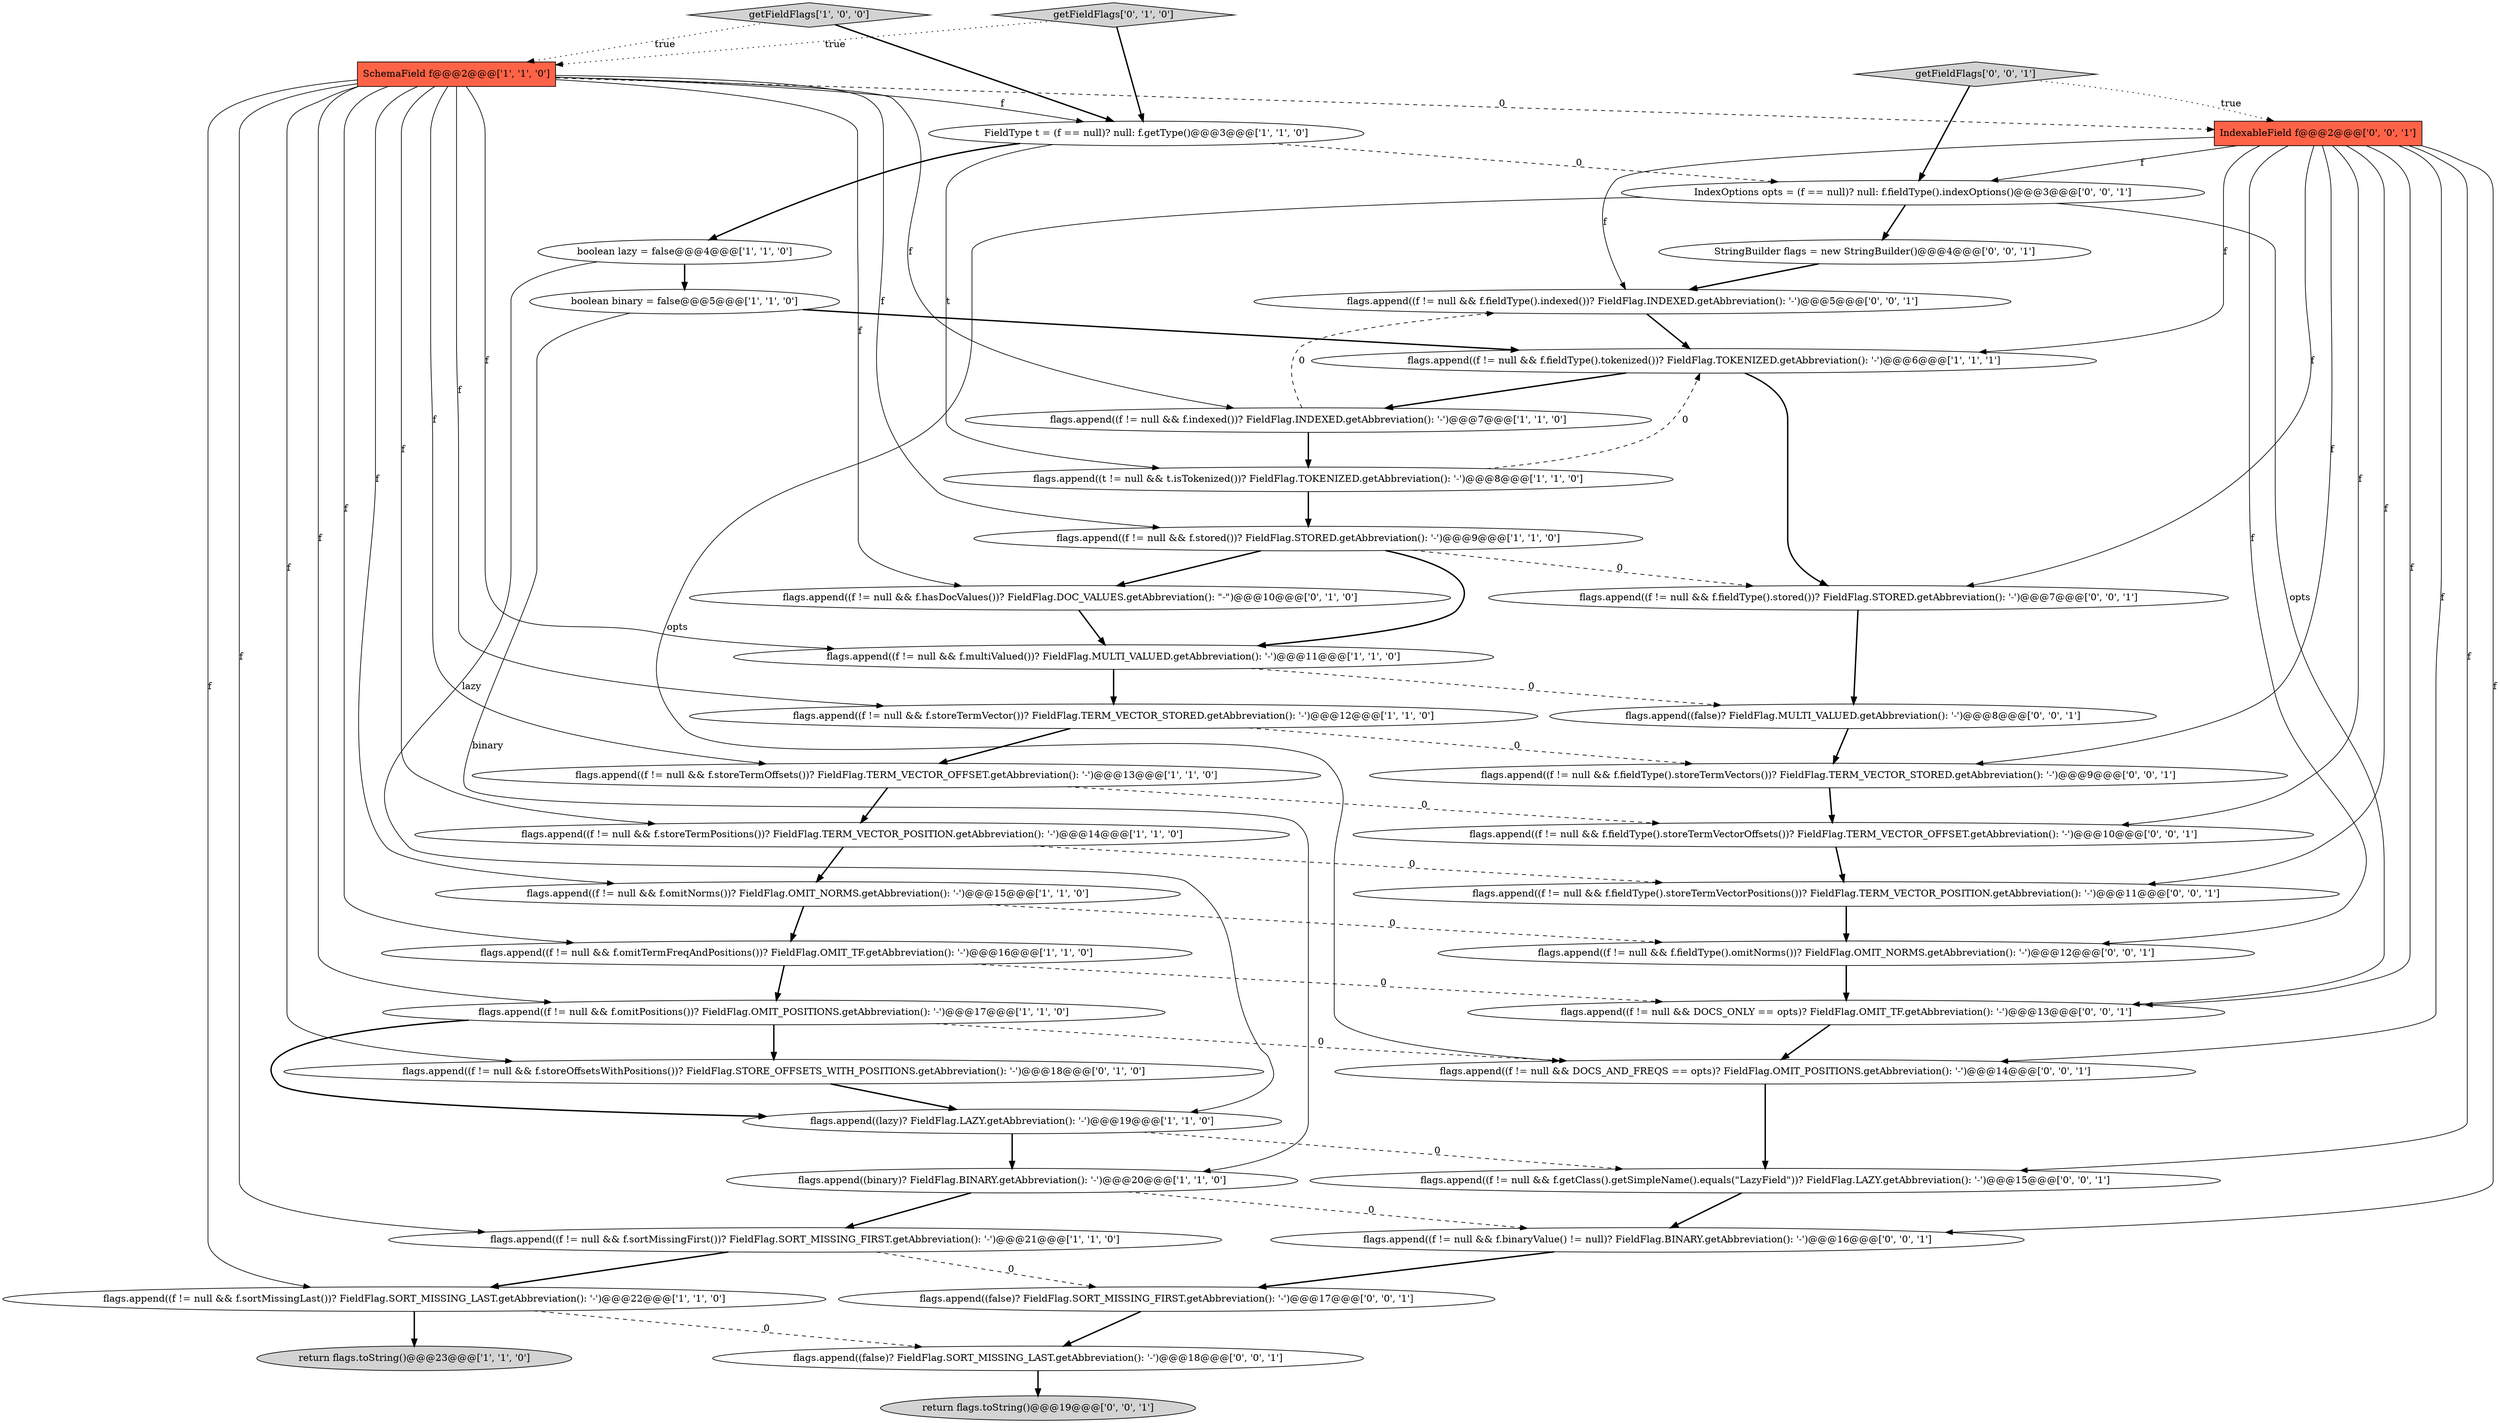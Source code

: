 digraph {
30 [style = filled, label = "IndexableField f@@@2@@@['0', '0', '1']", fillcolor = tomato, shape = box image = "AAA0AAABBB3BBB"];
11 [style = filled, label = "flags.append((f != null && f.omitPositions())? FieldFlag.OMIT_POSITIONS.getAbbreviation(): '-')@@@17@@@['1', '1', '0']", fillcolor = white, shape = ellipse image = "AAA0AAABBB1BBB"];
22 [style = filled, label = "getFieldFlags['0', '1', '0']", fillcolor = lightgray, shape = diamond image = "AAA0AAABBB2BBB"];
20 [style = filled, label = "boolean binary = false@@@5@@@['1', '1', '0']", fillcolor = white, shape = ellipse image = "AAA0AAABBB1BBB"];
32 [style = filled, label = "flags.append((f != null && f.fieldType().storeTermVectorPositions())? FieldFlag.TERM_VECTOR_POSITION.getAbbreviation(): '-')@@@11@@@['0', '0', '1']", fillcolor = white, shape = ellipse image = "AAA0AAABBB3BBB"];
19 [style = filled, label = "FieldType t = (f == null)? null: f.getType()@@@3@@@['1', '1', '0']", fillcolor = white, shape = ellipse image = "AAA0AAABBB1BBB"];
29 [style = filled, label = "flags.append((f != null && f.fieldType().omitNorms())? FieldFlag.OMIT_NORMS.getAbbreviation(): '-')@@@12@@@['0', '0', '1']", fillcolor = white, shape = ellipse image = "AAA0AAABBB3BBB"];
23 [style = filled, label = "flags.append((f != null && f.storeOffsetsWithPositions())? FieldFlag.STORE_OFFSETS_WITH_POSITIONS.getAbbreviation(): '-')@@@18@@@['0', '1', '0']", fillcolor = white, shape = ellipse image = "AAA1AAABBB2BBB"];
39 [style = filled, label = "StringBuilder flags = new StringBuilder()@@@4@@@['0', '0', '1']", fillcolor = white, shape = ellipse image = "AAA0AAABBB3BBB"];
41 [style = filled, label = "getFieldFlags['0', '0', '1']", fillcolor = lightgray, shape = diamond image = "AAA0AAABBB3BBB"];
28 [style = filled, label = "flags.append((f != null && f.fieldType().indexed())? FieldFlag.INDEXED.getAbbreviation(): '-')@@@5@@@['0', '0', '1']", fillcolor = white, shape = ellipse image = "AAA0AAABBB3BBB"];
27 [style = filled, label = "flags.append((f != null && DOCS_AND_FREQS == opts)? FieldFlag.OMIT_POSITIONS.getAbbreviation(): '-')@@@14@@@['0', '0', '1']", fillcolor = white, shape = ellipse image = "AAA0AAABBB3BBB"];
2 [style = filled, label = "SchemaField f@@@2@@@['1', '1', '0']", fillcolor = tomato, shape = box image = "AAA0AAABBB1BBB"];
18 [style = filled, label = "flags.append((f != null && f.sortMissingLast())? FieldFlag.SORT_MISSING_LAST.getAbbreviation(): '-')@@@22@@@['1', '1', '0']", fillcolor = white, shape = ellipse image = "AAA0AAABBB1BBB"];
31 [style = filled, label = "flags.append((f != null && f.fieldType().storeTermVectorOffsets())? FieldFlag.TERM_VECTOR_OFFSET.getAbbreviation(): '-')@@@10@@@['0', '0', '1']", fillcolor = white, shape = ellipse image = "AAA0AAABBB3BBB"];
35 [style = filled, label = "flags.append((f != null && DOCS_ONLY == opts)? FieldFlag.OMIT_TF.getAbbreviation(): '-')@@@13@@@['0', '0', '1']", fillcolor = white, shape = ellipse image = "AAA0AAABBB3BBB"];
38 [style = filled, label = "flags.append((false)? FieldFlag.SORT_MISSING_FIRST.getAbbreviation(): '-')@@@17@@@['0', '0', '1']", fillcolor = white, shape = ellipse image = "AAA0AAABBB3BBB"];
0 [style = filled, label = "flags.append((f != null && f.omitNorms())? FieldFlag.OMIT_NORMS.getAbbreviation(): '-')@@@15@@@['1', '1', '0']", fillcolor = white, shape = ellipse image = "AAA0AAABBB1BBB"];
9 [style = filled, label = "flags.append((t != null && t.isTokenized())? FieldFlag.TOKENIZED.getAbbreviation(): '-')@@@8@@@['1', '1', '0']", fillcolor = white, shape = ellipse image = "AAA0AAABBB1BBB"];
4 [style = filled, label = "flags.append((f != null && f.storeTermPositions())? FieldFlag.TERM_VECTOR_POSITION.getAbbreviation(): '-')@@@14@@@['1', '1', '0']", fillcolor = white, shape = ellipse image = "AAA0AAABBB1BBB"];
17 [style = filled, label = "flags.append((f != null && f.omitTermFreqAndPositions())? FieldFlag.OMIT_TF.getAbbreviation(): '-')@@@16@@@['1', '1', '0']", fillcolor = white, shape = ellipse image = "AAA0AAABBB1BBB"];
25 [style = filled, label = "flags.append((f != null && f.binaryValue() != null)? FieldFlag.BINARY.getAbbreviation(): '-')@@@16@@@['0', '0', '1']", fillcolor = white, shape = ellipse image = "AAA0AAABBB3BBB"];
12 [style = filled, label = "getFieldFlags['1', '0', '0']", fillcolor = lightgray, shape = diamond image = "AAA0AAABBB1BBB"];
14 [style = filled, label = "boolean lazy = false@@@4@@@['1', '1', '0']", fillcolor = white, shape = ellipse image = "AAA0AAABBB1BBB"];
7 [style = filled, label = "flags.append((lazy)? FieldFlag.LAZY.getAbbreviation(): '-')@@@19@@@['1', '1', '0']", fillcolor = white, shape = ellipse image = "AAA0AAABBB1BBB"];
37 [style = filled, label = "flags.append((f != null && f.fieldType().storeTermVectors())? FieldFlag.TERM_VECTOR_STORED.getAbbreviation(): '-')@@@9@@@['0', '0', '1']", fillcolor = white, shape = ellipse image = "AAA0AAABBB3BBB"];
13 [style = filled, label = "flags.append((f != null && f.indexed())? FieldFlag.INDEXED.getAbbreviation(): '-')@@@7@@@['1', '1', '0']", fillcolor = white, shape = ellipse image = "AAA0AAABBB1BBB"];
5 [style = filled, label = "flags.append((f != null && f.multiValued())? FieldFlag.MULTI_VALUED.getAbbreviation(): '-')@@@11@@@['1', '1', '0']", fillcolor = white, shape = ellipse image = "AAA0AAABBB1BBB"];
15 [style = filled, label = "flags.append((f != null && f.fieldType().tokenized())? FieldFlag.TOKENIZED.getAbbreviation(): '-')@@@6@@@['1', '1', '1']", fillcolor = white, shape = ellipse image = "AAA0AAABBB1BBB"];
24 [style = filled, label = "return flags.toString()@@@19@@@['0', '0', '1']", fillcolor = lightgray, shape = ellipse image = "AAA0AAABBB3BBB"];
3 [style = filled, label = "flags.append((f != null && f.storeTermOffsets())? FieldFlag.TERM_VECTOR_OFFSET.getAbbreviation(): '-')@@@13@@@['1', '1', '0']", fillcolor = white, shape = ellipse image = "AAA0AAABBB1BBB"];
10 [style = filled, label = "flags.append((f != null && f.sortMissingFirst())? FieldFlag.SORT_MISSING_FIRST.getAbbreviation(): '-')@@@21@@@['1', '1', '0']", fillcolor = white, shape = ellipse image = "AAA0AAABBB1BBB"];
34 [style = filled, label = "flags.append((false)? FieldFlag.SORT_MISSING_LAST.getAbbreviation(): '-')@@@18@@@['0', '0', '1']", fillcolor = white, shape = ellipse image = "AAA0AAABBB3BBB"];
21 [style = filled, label = "flags.append((f != null && f.hasDocValues())? FieldFlag.DOC_VALUES.getAbbreviation(): \"-\")@@@10@@@['0', '1', '0']", fillcolor = white, shape = ellipse image = "AAA1AAABBB2BBB"];
33 [style = filled, label = "IndexOptions opts = (f == null)? null: f.fieldType().indexOptions()@@@3@@@['0', '0', '1']", fillcolor = white, shape = ellipse image = "AAA0AAABBB3BBB"];
26 [style = filled, label = "flags.append((f != null && f.fieldType().stored())? FieldFlag.STORED.getAbbreviation(): '-')@@@7@@@['0', '0', '1']", fillcolor = white, shape = ellipse image = "AAA0AAABBB3BBB"];
6 [style = filled, label = "return flags.toString()@@@23@@@['1', '1', '0']", fillcolor = lightgray, shape = ellipse image = "AAA0AAABBB1BBB"];
8 [style = filled, label = "flags.append((binary)? FieldFlag.BINARY.getAbbreviation(): '-')@@@20@@@['1', '1', '0']", fillcolor = white, shape = ellipse image = "AAA0AAABBB1BBB"];
40 [style = filled, label = "flags.append((f != null && f.getClass().getSimpleName().equals(\"LazyField\"))? FieldFlag.LAZY.getAbbreviation(): '-')@@@15@@@['0', '0', '1']", fillcolor = white, shape = ellipse image = "AAA0AAABBB3BBB"];
36 [style = filled, label = "flags.append((false)? FieldFlag.MULTI_VALUED.getAbbreviation(): '-')@@@8@@@['0', '0', '1']", fillcolor = white, shape = ellipse image = "AAA0AAABBB3BBB"];
1 [style = filled, label = "flags.append((f != null && f.storeTermVector())? FieldFlag.TERM_VECTOR_STORED.getAbbreviation(): '-')@@@12@@@['1', '1', '0']", fillcolor = white, shape = ellipse image = "AAA0AAABBB1BBB"];
16 [style = filled, label = "flags.append((f != null && f.stored())? FieldFlag.STORED.getAbbreviation(): '-')@@@9@@@['1', '1', '0']", fillcolor = white, shape = ellipse image = "AAA0AAABBB1BBB"];
2->19 [style = solid, label="f"];
30->27 [style = solid, label="f"];
14->7 [style = solid, label="lazy"];
19->33 [style = dashed, label="0"];
5->1 [style = bold, label=""];
11->27 [style = dashed, label="0"];
4->32 [style = dashed, label="0"];
31->32 [style = bold, label=""];
2->1 [style = solid, label="f"];
10->18 [style = bold, label=""];
16->26 [style = dashed, label="0"];
15->26 [style = bold, label=""];
2->17 [style = solid, label="f"];
30->33 [style = solid, label="f"];
11->23 [style = bold, label=""];
41->30 [style = dotted, label="true"];
15->13 [style = bold, label=""];
16->5 [style = bold, label=""];
13->9 [style = bold, label=""];
40->25 [style = bold, label=""];
19->9 [style = solid, label="t"];
20->8 [style = solid, label="binary"];
26->36 [style = bold, label=""];
37->31 [style = bold, label=""];
30->15 [style = solid, label="f"];
0->29 [style = dashed, label="0"];
9->16 [style = bold, label=""];
20->15 [style = bold, label=""];
30->32 [style = solid, label="f"];
38->34 [style = bold, label=""];
2->4 [style = solid, label="f"];
30->29 [style = solid, label="f"];
2->16 [style = solid, label="f"];
33->27 [style = solid, label="opts"];
12->19 [style = bold, label=""];
0->17 [style = bold, label=""];
17->11 [style = bold, label=""];
10->38 [style = dashed, label="0"];
1->37 [style = dashed, label="0"];
19->14 [style = bold, label=""];
30->40 [style = solid, label="f"];
32->29 [style = bold, label=""];
8->10 [style = bold, label=""];
18->6 [style = bold, label=""];
13->28 [style = dashed, label="0"];
22->19 [style = bold, label=""];
7->8 [style = bold, label=""];
41->33 [style = bold, label=""];
29->35 [style = bold, label=""];
30->35 [style = solid, label="f"];
3->31 [style = dashed, label="0"];
28->15 [style = bold, label=""];
12->2 [style = dotted, label="true"];
35->27 [style = bold, label=""];
2->13 [style = solid, label="f"];
2->21 [style = solid, label="f"];
2->30 [style = dashed, label="0"];
9->15 [style = dashed, label="0"];
2->11 [style = solid, label="f"];
30->37 [style = solid, label="f"];
17->35 [style = dashed, label="0"];
5->36 [style = dashed, label="0"];
3->4 [style = bold, label=""];
7->40 [style = dashed, label="0"];
2->3 [style = solid, label="f"];
2->18 [style = solid, label="f"];
36->37 [style = bold, label=""];
39->28 [style = bold, label=""];
34->24 [style = bold, label=""];
8->25 [style = dashed, label="0"];
2->23 [style = solid, label="f"];
2->10 [style = solid, label="f"];
30->25 [style = solid, label="f"];
25->38 [style = bold, label=""];
18->34 [style = dashed, label="0"];
11->7 [style = bold, label=""];
22->2 [style = dotted, label="true"];
27->40 [style = bold, label=""];
1->3 [style = bold, label=""];
16->21 [style = bold, label=""];
30->28 [style = solid, label="f"];
33->39 [style = bold, label=""];
30->26 [style = solid, label="f"];
21->5 [style = bold, label=""];
23->7 [style = bold, label=""];
2->0 [style = solid, label="f"];
33->35 [style = solid, label="opts"];
2->5 [style = solid, label="f"];
14->20 [style = bold, label=""];
4->0 [style = bold, label=""];
30->31 [style = solid, label="f"];
}
